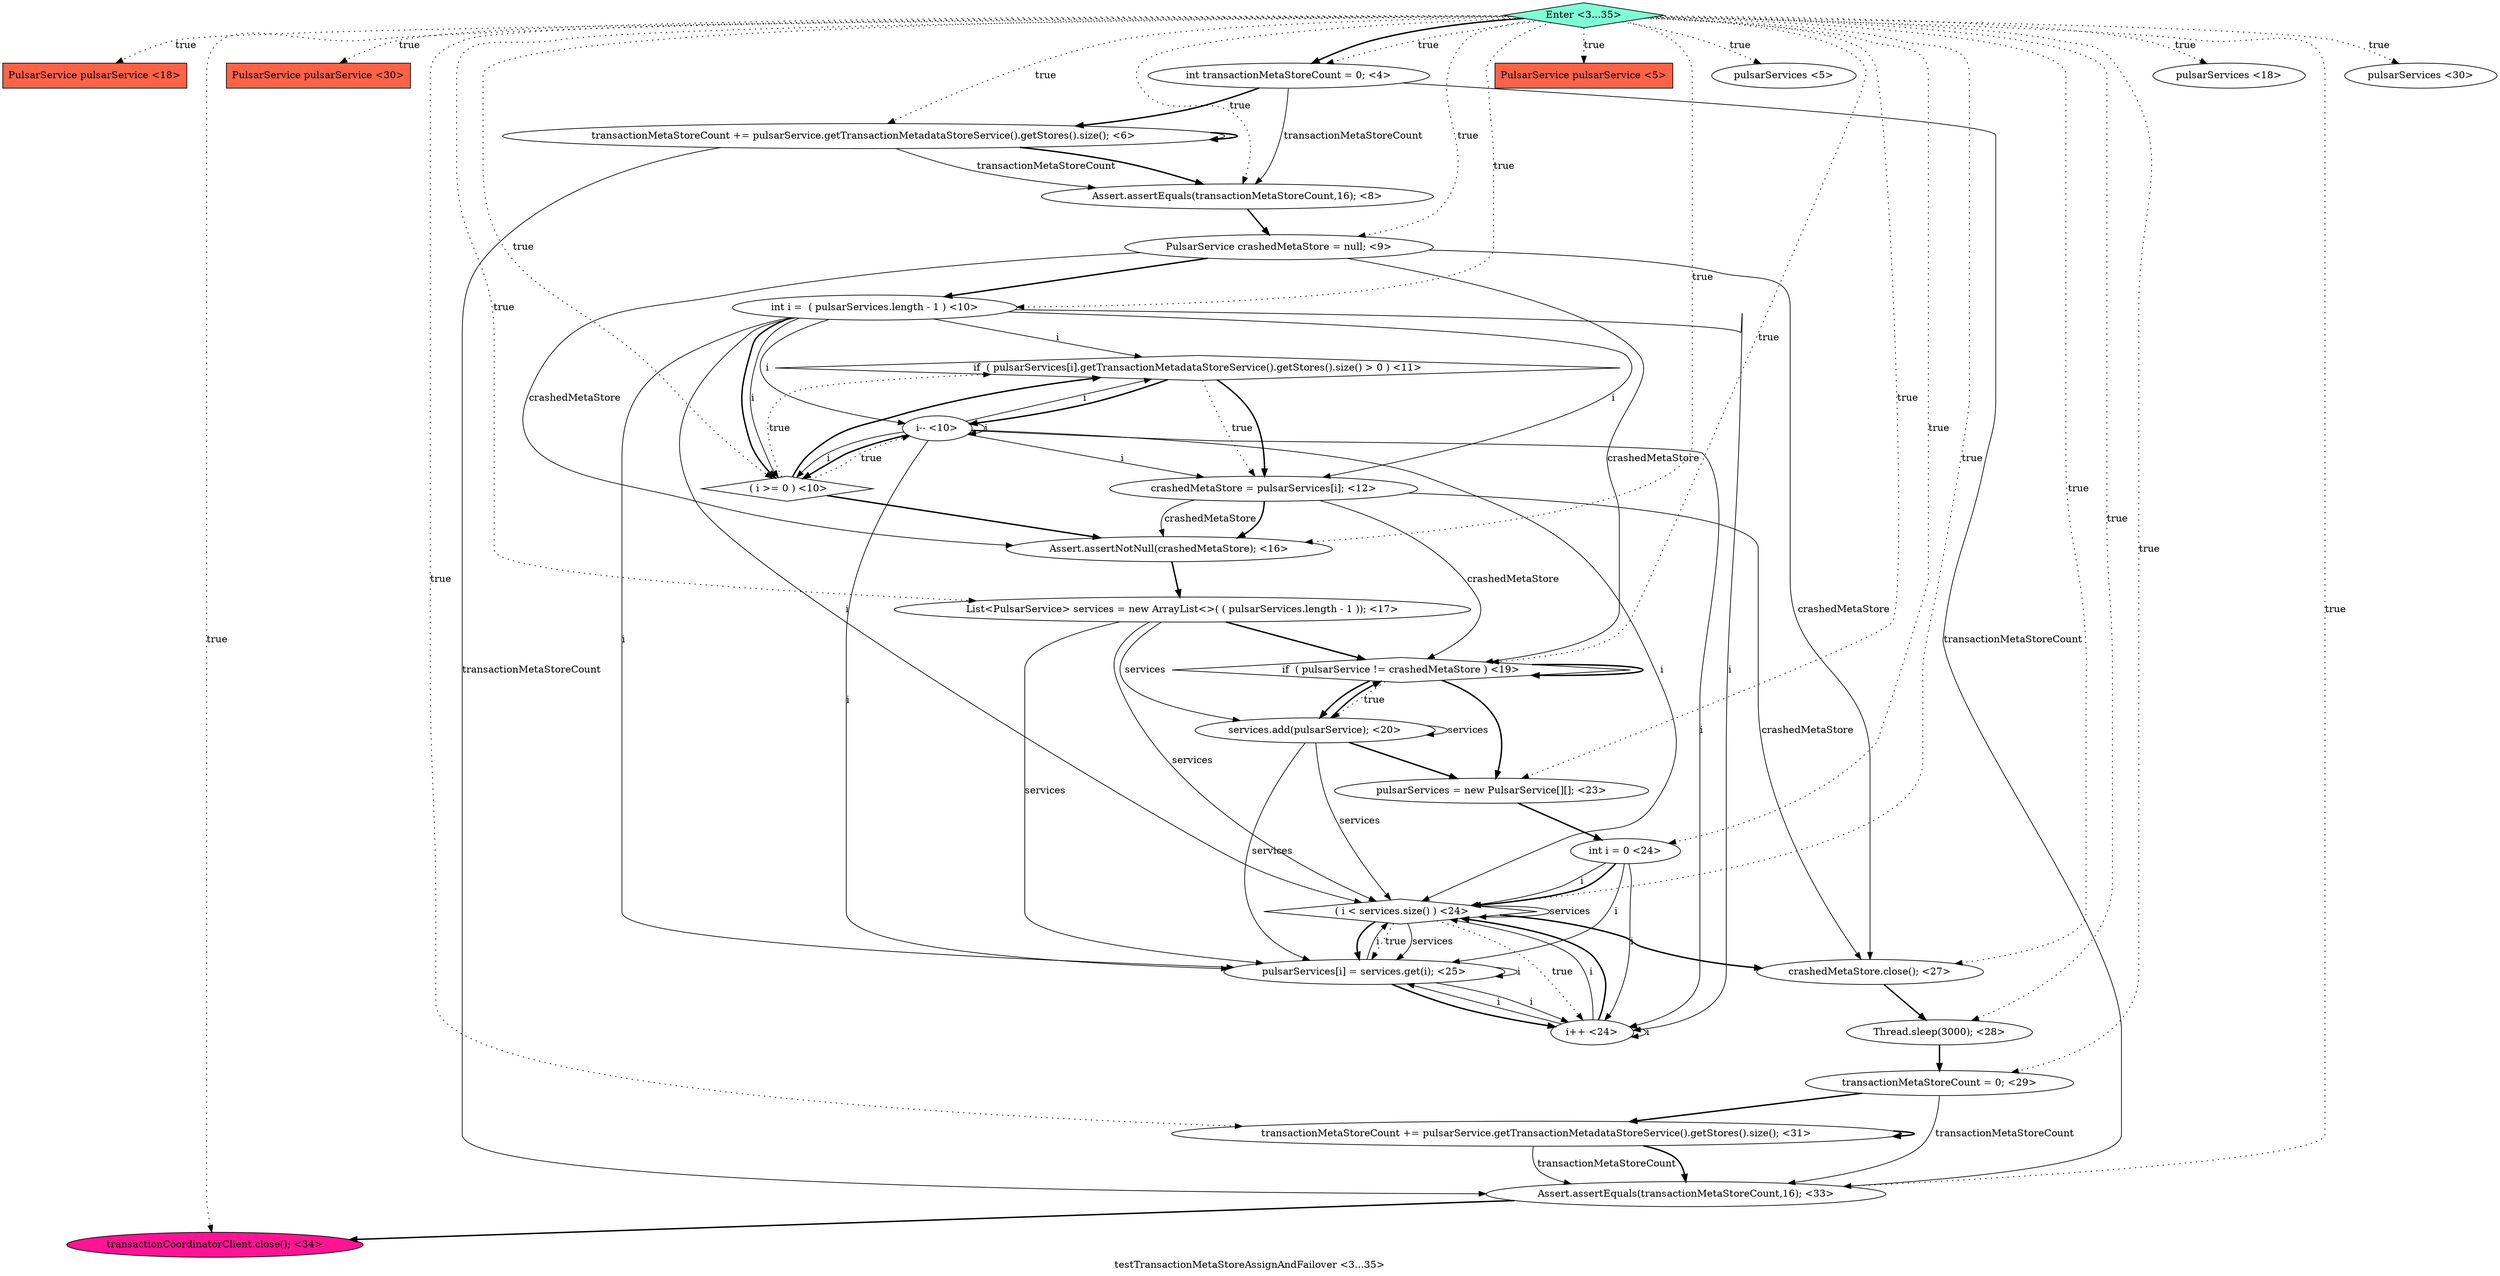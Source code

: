 digraph PDG {
label = "testTransactionMetaStoreAssignAndFailover <3...35>";
0.13 [style = filled, label = "PulsarService pulsarService <18>", fillcolor = tomato, shape = box];
0.9 [style = filled, label = "if  ( pulsarServices[i].getTransactionMetadataStoreService().getStores().size() > 0 ) <11>", fillcolor = white, shape = diamond];
0.29 [style = filled, label = "transactionCoordinatorClient.close(); <34>", fillcolor = deeppink, shape = ellipse];
0.8 [style = filled, label = "i-- <10>", fillcolor = white, shape = ellipse];
0.25 [style = filled, label = "PulsarService pulsarService <30>", fillcolor = tomato, shape = box];
0.18 [style = filled, label = "int i = 0 <24>", fillcolor = white, shape = ellipse];
0.0 [style = filled, label = "int transactionMetaStoreCount = 0; <4>", fillcolor = white, shape = ellipse];
0.12 [style = filled, label = "List<PulsarService> services = new ArrayList<>( ( pulsarServices.length - 1 )); <17>", fillcolor = white, shape = ellipse];
0.28 [style = filled, label = "Assert.assertEquals(transactionMetaStoreCount,16); <33>", fillcolor = white, shape = ellipse];
0.30 [style = filled, label = "Enter <3...35>", fillcolor = aquamarine, shape = diamond];
0.5 [style = filled, label = "PulsarService crashedMetaStore = null; <9>", fillcolor = white, shape = ellipse];
0.6 [style = filled, label = "int i =  ( pulsarServices.length - 1 ) <10>", fillcolor = white, shape = ellipse];
0.10 [style = filled, label = "crashedMetaStore = pulsarServices[i]; <12>", fillcolor = white, shape = ellipse];
0.15 [style = filled, label = "if  ( pulsarService != crashedMetaStore ) <19>", fillcolor = white, shape = diamond];
0.3 [style = filled, label = "transactionMetaStoreCount += pulsarService.getTransactionMetadataStoreService().getStores().size(); <6>", fillcolor = white, shape = ellipse];
0.1 [style = filled, label = "PulsarService pulsarService <5>", fillcolor = tomato, shape = box];
0.19 [style = filled, label = " ( i < services.size() ) <24>", fillcolor = white, shape = diamond];
0.2 [style = filled, label = "pulsarServices <5>", fillcolor = white, shape = ellipse];
0.22 [style = filled, label = "crashedMetaStore.close(); <27>", fillcolor = white, shape = ellipse];
0.27 [style = filled, label = "transactionMetaStoreCount += pulsarService.getTransactionMetadataStoreService().getStores().size(); <31>", fillcolor = white, shape = ellipse];
0.7 [style = filled, label = " ( i >= 0 ) <10>", fillcolor = white, shape = diamond];
0.17 [style = filled, label = "pulsarServices = new PulsarService[][]; <23>", fillcolor = white, shape = ellipse];
0.21 [style = filled, label = "pulsarServices[i] = services.get(i); <25>", fillcolor = white, shape = ellipse];
0.23 [style = filled, label = "Thread.sleep(3000); <28>", fillcolor = white, shape = ellipse];
0.16 [style = filled, label = "services.add(pulsarService); <20>", fillcolor = white, shape = ellipse];
0.24 [style = filled, label = "transactionMetaStoreCount = 0; <29>", fillcolor = white, shape = ellipse];
0.4 [style = filled, label = "Assert.assertEquals(transactionMetaStoreCount,16); <8>", fillcolor = white, shape = ellipse];
0.14 [style = filled, label = "pulsarServices <18>", fillcolor = white, shape = ellipse];
0.20 [style = filled, label = "i++ <24>", fillcolor = white, shape = ellipse];
0.11 [style = filled, label = "Assert.assertNotNull(crashedMetaStore); <16>", fillcolor = white, shape = ellipse];
0.26 [style = filled, label = "pulsarServices <30>", fillcolor = white, shape = ellipse];
0.0 -> 0.3 [style = bold, label=""];
0.0 -> 0.4 [style = solid, label="transactionMetaStoreCount"];
0.0 -> 0.28 [style = solid, label="transactionMetaStoreCount"];
0.3 -> 0.3 [style = bold, label=""];
0.3 -> 0.4 [style = solid, label="transactionMetaStoreCount"];
0.3 -> 0.4 [style = bold, label=""];
0.3 -> 0.28 [style = solid, label="transactionMetaStoreCount"];
0.4 -> 0.5 [style = bold, label=""];
0.5 -> 0.6 [style = bold, label=""];
0.5 -> 0.11 [style = solid, label="crashedMetaStore"];
0.5 -> 0.15 [style = solid, label="crashedMetaStore"];
0.5 -> 0.22 [style = solid, label="crashedMetaStore"];
0.6 -> 0.7 [style = solid, label="i"];
0.6 -> 0.7 [style = bold, label=""];
0.6 -> 0.8 [style = solid, label="i"];
0.6 -> 0.9 [style = solid, label="i"];
0.6 -> 0.10 [style = solid, label="i"];
0.6 -> 0.19 [style = solid, label="i"];
0.6 -> 0.20 [style = solid, label="i"];
0.6 -> 0.21 [style = solid, label="i"];
0.7 -> 0.8 [style = dotted, label="true"];
0.7 -> 0.9 [style = dotted, label="true"];
0.7 -> 0.9 [style = bold, label=""];
0.7 -> 0.11 [style = bold, label=""];
0.8 -> 0.7 [style = solid, label="i"];
0.8 -> 0.7 [style = bold, label=""];
0.8 -> 0.8 [style = solid, label="i"];
0.8 -> 0.9 [style = solid, label="i"];
0.8 -> 0.10 [style = solid, label="i"];
0.8 -> 0.19 [style = solid, label="i"];
0.8 -> 0.20 [style = solid, label="i"];
0.8 -> 0.21 [style = solid, label="i"];
0.9 -> 0.8 [style = bold, label=""];
0.9 -> 0.10 [style = dotted, label="true"];
0.9 -> 0.10 [style = bold, label=""];
0.10 -> 0.11 [style = solid, label="crashedMetaStore"];
0.10 -> 0.11 [style = bold, label=""];
0.10 -> 0.15 [style = solid, label="crashedMetaStore"];
0.10 -> 0.22 [style = solid, label="crashedMetaStore"];
0.11 -> 0.12 [style = bold, label=""];
0.12 -> 0.15 [style = bold, label=""];
0.12 -> 0.16 [style = solid, label="services"];
0.12 -> 0.19 [style = solid, label="services"];
0.12 -> 0.21 [style = solid, label="services"];
0.15 -> 0.15 [style = bold, label=""];
0.15 -> 0.16 [style = dotted, label="true"];
0.15 -> 0.16 [style = bold, label=""];
0.15 -> 0.17 [style = bold, label=""];
0.16 -> 0.15 [style = bold, label=""];
0.16 -> 0.16 [style = solid, label="services"];
0.16 -> 0.17 [style = bold, label=""];
0.16 -> 0.19 [style = solid, label="services"];
0.16 -> 0.21 [style = solid, label="services"];
0.17 -> 0.18 [style = bold, label=""];
0.18 -> 0.19 [style = solid, label="i"];
0.18 -> 0.19 [style = bold, label=""];
0.18 -> 0.20 [style = solid, label="i"];
0.18 -> 0.21 [style = solid, label="i"];
0.19 -> 0.19 [style = solid, label="services"];
0.19 -> 0.20 [style = dotted, label="true"];
0.19 -> 0.21 [style = dotted, label="true"];
0.19 -> 0.21 [style = solid, label="services"];
0.19 -> 0.21 [style = bold, label=""];
0.19 -> 0.22 [style = bold, label=""];
0.20 -> 0.19 [style = solid, label="i"];
0.20 -> 0.19 [style = bold, label=""];
0.20 -> 0.20 [style = solid, label="i"];
0.20 -> 0.21 [style = solid, label="i"];
0.21 -> 0.19 [style = solid, label="i"];
0.21 -> 0.20 [style = solid, label="i"];
0.21 -> 0.20 [style = bold, label=""];
0.21 -> 0.21 [style = solid, label="i"];
0.22 -> 0.23 [style = bold, label=""];
0.23 -> 0.24 [style = bold, label=""];
0.24 -> 0.27 [style = bold, label=""];
0.24 -> 0.28 [style = solid, label="transactionMetaStoreCount"];
0.27 -> 0.27 [style = bold, label=""];
0.27 -> 0.28 [style = solid, label="transactionMetaStoreCount"];
0.27 -> 0.28 [style = bold, label=""];
0.28 -> 0.29 [style = bold, label=""];
0.30 -> 0.0 [style = dotted, label="true"];
0.30 -> 0.0 [style = bold, label=""];
0.30 -> 0.1 [style = dotted, label="true"];
0.30 -> 0.2 [style = dotted, label="true"];
0.30 -> 0.3 [style = dotted, label="true"];
0.30 -> 0.4 [style = dotted, label="true"];
0.30 -> 0.5 [style = dotted, label="true"];
0.30 -> 0.6 [style = dotted, label="true"];
0.30 -> 0.7 [style = dotted, label="true"];
0.30 -> 0.11 [style = dotted, label="true"];
0.30 -> 0.12 [style = dotted, label="true"];
0.30 -> 0.13 [style = dotted, label="true"];
0.30 -> 0.14 [style = dotted, label="true"];
0.30 -> 0.15 [style = dotted, label="true"];
0.30 -> 0.17 [style = dotted, label="true"];
0.30 -> 0.18 [style = dotted, label="true"];
0.30 -> 0.19 [style = dotted, label="true"];
0.30 -> 0.22 [style = dotted, label="true"];
0.30 -> 0.23 [style = dotted, label="true"];
0.30 -> 0.24 [style = dotted, label="true"];
0.30 -> 0.25 [style = dotted, label="true"];
0.30 -> 0.26 [style = dotted, label="true"];
0.30 -> 0.27 [style = dotted, label="true"];
0.30 -> 0.28 [style = dotted, label="true"];
0.30 -> 0.29 [style = dotted, label="true"];
}
